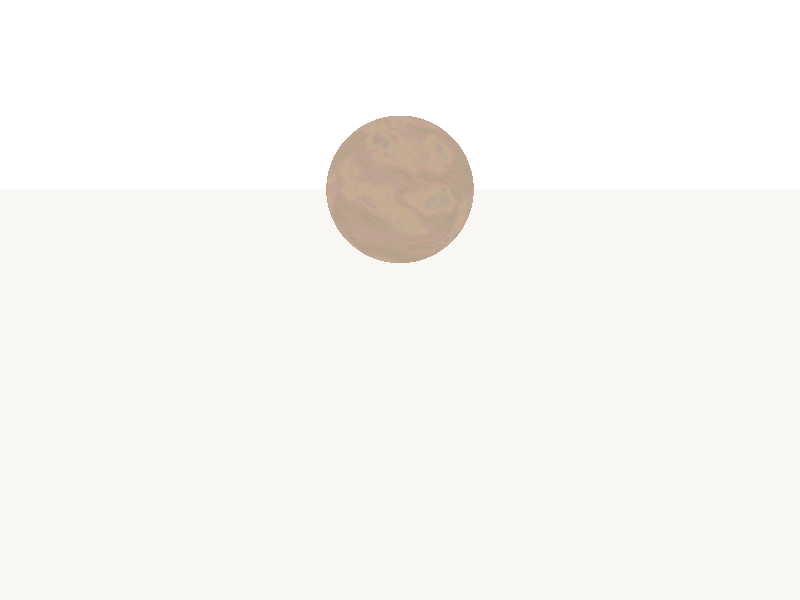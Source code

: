 //EXAMPLE OF SPHERE

//Files with predefined colors and textures
#include "colors.inc"
#include "glass.inc"
#include "golds.inc"
#include "metals.inc"
#include "stones.inc"
#include "woods.inc"

//Place the camera
camera {
  sky <0,0,1>           //Don't change this
  direction <-1,0,0>    //Don't change this  
  right <-4/3,0,0>      //Don't change this
  location <40,10,1.5> //Camera location
  look_at <0,0,0>     //Where camera is pointing
  angle 15      //Angle of the view--increase to see more, decrease to see less
}

//Ambient light to "brighten up" darker pictures
global_settings { ambient_light White }

//Place a light--you can have more than one!
light_source {
  <10,-10,20>   //Change this if you want to put the light at a different point
  color White*2         //Multiplying by 2 doubles the brightness
}

//Set a background color
background { color White }

//Create a "floor"
plane {
  <0,0,1>, 0            //This represents the plane 0x+0y+z=0
  texture { T_Silver_3A }       //The texture comes from the file "metals.inc"
}

//Sphere with specified center point and radius
//The texture comes from the file "stones.inc"
sphere { <0,0,1.5>, 1 texture {T_Stone1} }
